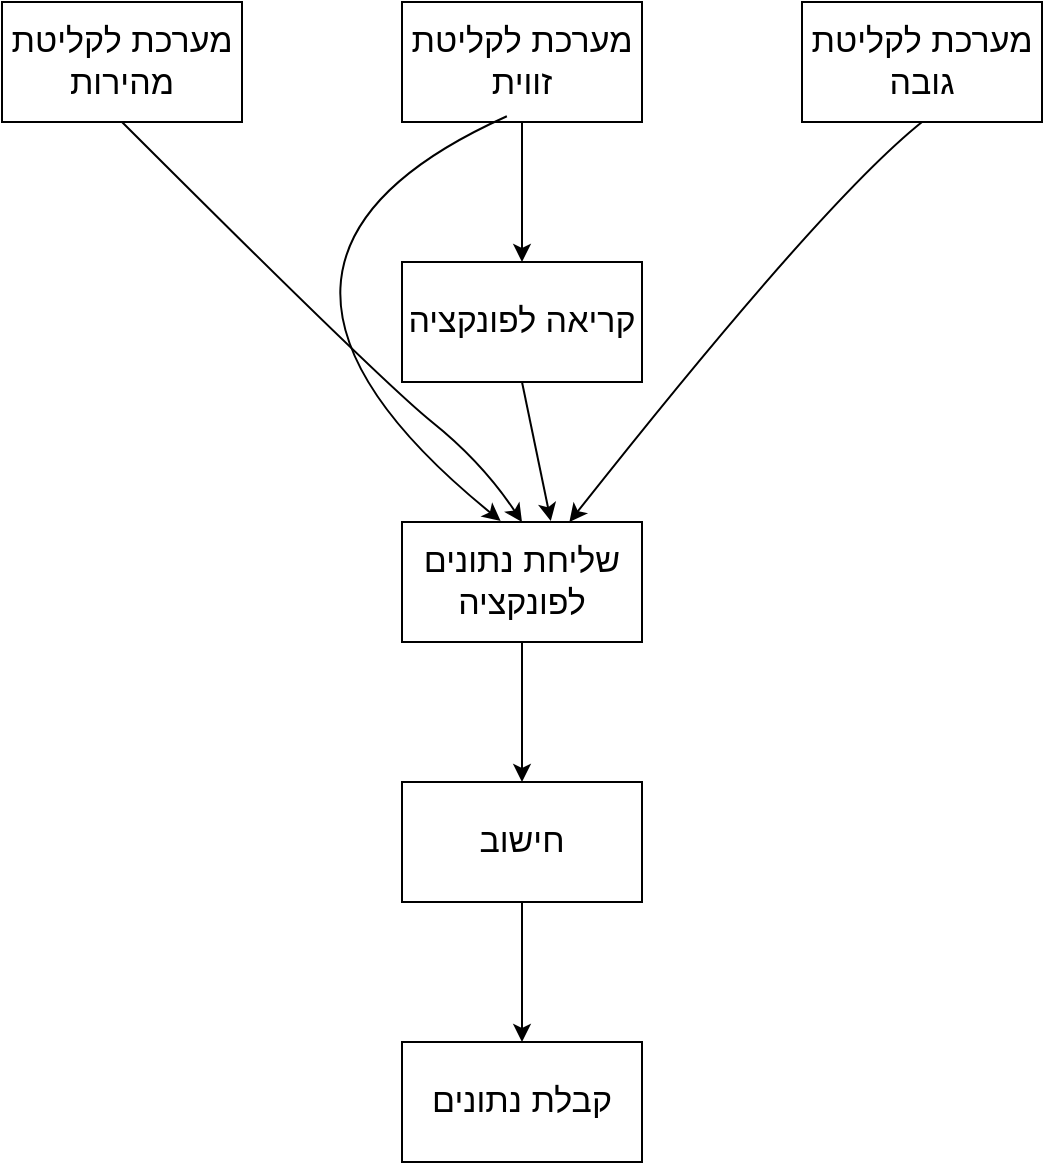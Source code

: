 <mxfile>
    <diagram id="bQ7W_oDz6xG4jmHArsdn" name="Page-1">
        <mxGraphModel dx="615" dy="506" grid="1" gridSize="10" guides="1" tooltips="1" connect="1" arrows="1" fold="1" page="1" pageScale="1" pageWidth="827" pageHeight="1169" math="0" shadow="0">
            <root>
                <mxCell id="0"/>
                <mxCell id="1" parent="0"/>
                <mxCell id="3" value="&lt;font style=&quot;font-size: 17px&quot;&gt;קריאה לפונקציה&lt;/font&gt;" style="rounded=0;whiteSpace=wrap;html=1;" vertex="1" parent="1">
                    <mxGeometry x="380" y="370" width="120" height="60" as="geometry"/>
                </mxCell>
                <mxCell id="5" value="&lt;font style=&quot;font-size: 17px&quot;&gt;מערכת לקליטת מהירות&lt;/font&gt;" style="rounded=0;whiteSpace=wrap;html=1;" vertex="1" parent="1">
                    <mxGeometry x="180" y="240" width="120" height="60" as="geometry"/>
                </mxCell>
                <mxCell id="7" value="&lt;span style=&quot;font-size: 17px&quot;&gt;מערכת לקליטת זווית&lt;/span&gt;" style="rounded=0;whiteSpace=wrap;html=1;" vertex="1" parent="1">
                    <mxGeometry x="380" y="240" width="120" height="60" as="geometry"/>
                </mxCell>
                <mxCell id="8" value="&lt;font style=&quot;font-size: 17px&quot;&gt;מערכת לקליטת גובה&lt;/font&gt;" style="rounded=0;whiteSpace=wrap;html=1;" vertex="1" parent="1">
                    <mxGeometry x="580" y="240" width="120" height="60" as="geometry"/>
                </mxCell>
                <mxCell id="9" value="&lt;font style=&quot;font-size: 17px&quot;&gt;שליחת נתונים לפונקציה&lt;/font&gt;" style="rounded=0;whiteSpace=wrap;html=1;" vertex="1" parent="1">
                    <mxGeometry x="380" y="500" width="120" height="60" as="geometry"/>
                </mxCell>
                <mxCell id="10" value="&lt;font style=&quot;font-size: 17px&quot;&gt;חישוב&lt;/font&gt;" style="rounded=0;whiteSpace=wrap;html=1;" vertex="1" parent="1">
                    <mxGeometry x="380" y="630" width="120" height="60" as="geometry"/>
                </mxCell>
                <mxCell id="11" value="&lt;font style=&quot;font-size: 17px&quot;&gt;קבלת נתונים&lt;/font&gt;" style="rounded=0;whiteSpace=wrap;html=1;" vertex="1" parent="1">
                    <mxGeometry x="380" y="760" width="120" height="60" as="geometry"/>
                </mxCell>
                <mxCell id="12" value="" style="curved=1;endArrow=classic;html=1;fontSize=17;exitX=0.5;exitY=1;exitDx=0;exitDy=0;entryX=0.5;entryY=0;entryDx=0;entryDy=0;" edge="1" parent="1" source="5" target="9">
                    <mxGeometry width="50" height="50" relative="1" as="geometry">
                        <mxPoint x="400" y="470" as="sourcePoint"/>
                        <mxPoint x="450" y="420" as="targetPoint"/>
                        <Array as="points">
                            <mxPoint x="370" y="430"/>
                            <mxPoint x="420" y="470"/>
                        </Array>
                    </mxGeometry>
                </mxCell>
                <mxCell id="13" value="" style="curved=1;endArrow=classic;html=1;fontSize=17;exitX=0.437;exitY=0.952;exitDx=0;exitDy=0;exitPerimeter=0;entryX=0.411;entryY=-0.008;entryDx=0;entryDy=0;entryPerimeter=0;" edge="1" parent="1" source="7" target="9">
                    <mxGeometry width="50" height="50" relative="1" as="geometry">
                        <mxPoint x="310" y="400" as="sourcePoint"/>
                        <mxPoint x="360" y="350" as="targetPoint"/>
                        <Array as="points">
                            <mxPoint x="270" y="370"/>
                        </Array>
                    </mxGeometry>
                </mxCell>
                <mxCell id="14" value="" style="curved=1;endArrow=classic;html=1;fontSize=17;exitX=0.5;exitY=1;exitDx=0;exitDy=0;" edge="1" parent="1" source="8" target="9">
                    <mxGeometry width="50" height="50" relative="1" as="geometry">
                        <mxPoint x="590" y="390" as="sourcePoint"/>
                        <mxPoint x="640" y="340" as="targetPoint"/>
                        <Array as="points">
                            <mxPoint x="590" y="340"/>
                        </Array>
                    </mxGeometry>
                </mxCell>
                <mxCell id="15" value="" style="endArrow=classic;html=1;fontSize=17;exitX=0.5;exitY=1;exitDx=0;exitDy=0;entryX=0.5;entryY=0;entryDx=0;entryDy=0;" edge="1" parent="1" source="7" target="3">
                    <mxGeometry width="50" height="50" relative="1" as="geometry">
                        <mxPoint x="460" y="370" as="sourcePoint"/>
                        <mxPoint x="510" y="320" as="targetPoint"/>
                    </mxGeometry>
                </mxCell>
                <mxCell id="16" value="" style="endArrow=classic;html=1;fontSize=17;exitX=0.5;exitY=1;exitDx=0;exitDy=0;entryX=0.62;entryY=-0.008;entryDx=0;entryDy=0;entryPerimeter=0;" edge="1" parent="1" source="3" target="9">
                    <mxGeometry width="50" height="50" relative="1" as="geometry">
                        <mxPoint x="220" y="600" as="sourcePoint"/>
                        <mxPoint x="270" y="550" as="targetPoint"/>
                    </mxGeometry>
                </mxCell>
                <mxCell id="17" value="" style="endArrow=classic;html=1;fontSize=17;exitX=0.5;exitY=1;exitDx=0;exitDy=0;entryX=0.5;entryY=0;entryDx=0;entryDy=0;" edge="1" parent="1" source="9" target="10">
                    <mxGeometry width="50" height="50" relative="1" as="geometry">
                        <mxPoint x="420" y="630" as="sourcePoint"/>
                        <mxPoint x="470" y="580" as="targetPoint"/>
                    </mxGeometry>
                </mxCell>
                <mxCell id="18" value="" style="endArrow=classic;html=1;fontSize=17;exitX=0.5;exitY=1;exitDx=0;exitDy=0;entryX=0.5;entryY=0;entryDx=0;entryDy=0;" edge="1" parent="1" source="10" target="11">
                    <mxGeometry width="50" height="50" relative="1" as="geometry">
                        <mxPoint x="410" y="760" as="sourcePoint"/>
                        <mxPoint x="460" y="710" as="targetPoint"/>
                    </mxGeometry>
                </mxCell>
            </root>
        </mxGraphModel>
    </diagram>
</mxfile>
